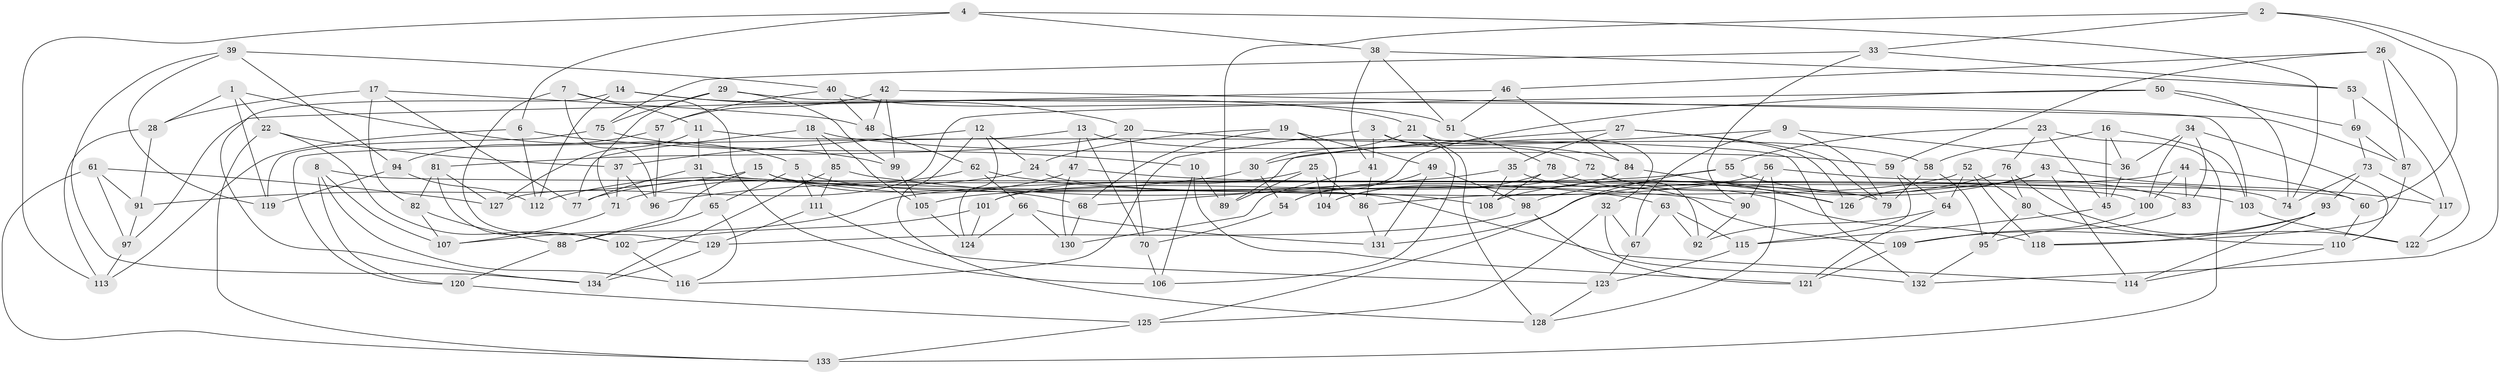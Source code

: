 // coarse degree distribution, {4: 0.5319148936170213, 6: 0.2765957446808511, 5: 0.13829787234042554, 3: 0.05319148936170213}
// Generated by graph-tools (version 1.1) at 2025/38/03/04/25 23:38:13]
// undirected, 134 vertices, 268 edges
graph export_dot {
  node [color=gray90,style=filled];
  1;
  2;
  3;
  4;
  5;
  6;
  7;
  8;
  9;
  10;
  11;
  12;
  13;
  14;
  15;
  16;
  17;
  18;
  19;
  20;
  21;
  22;
  23;
  24;
  25;
  26;
  27;
  28;
  29;
  30;
  31;
  32;
  33;
  34;
  35;
  36;
  37;
  38;
  39;
  40;
  41;
  42;
  43;
  44;
  45;
  46;
  47;
  48;
  49;
  50;
  51;
  52;
  53;
  54;
  55;
  56;
  57;
  58;
  59;
  60;
  61;
  62;
  63;
  64;
  65;
  66;
  67;
  68;
  69;
  70;
  71;
  72;
  73;
  74;
  75;
  76;
  77;
  78;
  79;
  80;
  81;
  82;
  83;
  84;
  85;
  86;
  87;
  88;
  89;
  90;
  91;
  92;
  93;
  94;
  95;
  96;
  97;
  98;
  99;
  100;
  101;
  102;
  103;
  104;
  105;
  106;
  107;
  108;
  109;
  110;
  111;
  112;
  113;
  114;
  115;
  116;
  117;
  118;
  119;
  120;
  121;
  122;
  123;
  124;
  125;
  126;
  127;
  128;
  129;
  130;
  131;
  132;
  133;
  134;
  1 -- 5;
  1 -- 28;
  1 -- 119;
  1 -- 22;
  2 -- 60;
  2 -- 33;
  2 -- 89;
  2 -- 132;
  3 -- 72;
  3 -- 116;
  3 -- 41;
  3 -- 106;
  4 -- 113;
  4 -- 38;
  4 -- 6;
  4 -- 74;
  5 -- 65;
  5 -- 114;
  5 -- 111;
  6 -- 112;
  6 -- 10;
  6 -- 113;
  7 -- 96;
  7 -- 129;
  7 -- 11;
  7 -- 106;
  8 -- 120;
  8 -- 107;
  8 -- 116;
  8 -- 60;
  9 -- 30;
  9 -- 79;
  9 -- 67;
  9 -- 36;
  10 -- 89;
  10 -- 106;
  10 -- 121;
  11 -- 31;
  11 -- 127;
  11 -- 132;
  12 -- 128;
  12 -- 37;
  12 -- 124;
  12 -- 24;
  13 -- 70;
  13 -- 58;
  13 -- 47;
  13 -- 120;
  14 -- 134;
  14 -- 21;
  14 -- 112;
  14 -- 20;
  15 -- 88;
  15 -- 68;
  15 -- 100;
  15 -- 91;
  16 -- 58;
  16 -- 45;
  16 -- 103;
  16 -- 36;
  17 -- 28;
  17 -- 48;
  17 -- 77;
  17 -- 82;
  18 -- 77;
  18 -- 85;
  18 -- 105;
  18 -- 59;
  19 -- 68;
  19 -- 24;
  19 -- 104;
  19 -- 49;
  20 -- 84;
  20 -- 81;
  20 -- 70;
  21 -- 128;
  21 -- 30;
  21 -- 32;
  22 -- 102;
  22 -- 133;
  22 -- 37;
  23 -- 133;
  23 -- 76;
  23 -- 45;
  23 -- 55;
  24 -- 108;
  24 -- 112;
  25 -- 86;
  25 -- 101;
  25 -- 89;
  25 -- 104;
  26 -- 59;
  26 -- 87;
  26 -- 46;
  26 -- 122;
  27 -- 35;
  27 -- 126;
  27 -- 79;
  27 -- 89;
  28 -- 91;
  28 -- 113;
  29 -- 103;
  29 -- 75;
  29 -- 99;
  29 -- 71;
  30 -- 54;
  30 -- 96;
  31 -- 79;
  31 -- 77;
  31 -- 65;
  32 -- 132;
  32 -- 125;
  32 -- 67;
  33 -- 75;
  33 -- 53;
  33 -- 90;
  34 -- 100;
  34 -- 36;
  34 -- 110;
  34 -- 83;
  35 -- 108;
  35 -- 68;
  35 -- 109;
  36 -- 45;
  37 -- 71;
  37 -- 96;
  38 -- 51;
  38 -- 53;
  38 -- 41;
  39 -- 134;
  39 -- 119;
  39 -- 40;
  39 -- 94;
  40 -- 57;
  40 -- 48;
  40 -- 51;
  41 -- 86;
  41 -- 130;
  42 -- 99;
  42 -- 48;
  42 -- 57;
  42 -- 87;
  43 -- 98;
  43 -- 126;
  43 -- 117;
  43 -- 114;
  44 -- 83;
  44 -- 100;
  44 -- 60;
  44 -- 131;
  45 -- 115;
  46 -- 84;
  46 -- 97;
  46 -- 51;
  47 -- 71;
  47 -- 103;
  47 -- 130;
  48 -- 62;
  49 -- 98;
  49 -- 131;
  49 -- 54;
  50 -- 69;
  50 -- 74;
  50 -- 54;
  50 -- 127;
  51 -- 78;
  52 -- 80;
  52 -- 118;
  52 -- 64;
  52 -- 86;
  53 -- 69;
  53 -- 117;
  54 -- 70;
  55 -- 107;
  55 -- 125;
  55 -- 83;
  56 -- 105;
  56 -- 74;
  56 -- 128;
  56 -- 90;
  57 -- 94;
  57 -- 96;
  58 -- 95;
  58 -- 79;
  59 -- 115;
  59 -- 64;
  60 -- 110;
  61 -- 91;
  61 -- 97;
  61 -- 133;
  61 -- 127;
  62 -- 63;
  62 -- 77;
  62 -- 66;
  63 -- 92;
  63 -- 115;
  63 -- 67;
  64 -- 121;
  64 -- 92;
  65 -- 88;
  65 -- 116;
  66 -- 124;
  66 -- 131;
  66 -- 130;
  67 -- 123;
  68 -- 130;
  69 -- 73;
  69 -- 87;
  70 -- 106;
  71 -- 107;
  72 -- 92;
  72 -- 126;
  72 -- 101;
  73 -- 74;
  73 -- 117;
  73 -- 93;
  75 -- 99;
  75 -- 119;
  76 -- 122;
  76 -- 80;
  76 -- 108;
  78 -- 108;
  78 -- 118;
  78 -- 104;
  80 -- 95;
  80 -- 110;
  81 -- 102;
  81 -- 82;
  81 -- 127;
  82 -- 107;
  82 -- 88;
  83 -- 95;
  84 -- 104;
  84 -- 126;
  85 -- 111;
  85 -- 90;
  85 -- 134;
  86 -- 131;
  87 -- 118;
  88 -- 120;
  90 -- 92;
  91 -- 97;
  93 -- 109;
  93 -- 118;
  93 -- 114;
  94 -- 119;
  94 -- 112;
  95 -- 132;
  97 -- 113;
  98 -- 121;
  98 -- 129;
  99 -- 105;
  100 -- 109;
  101 -- 124;
  101 -- 102;
  102 -- 116;
  103 -- 122;
  105 -- 124;
  109 -- 121;
  110 -- 114;
  111 -- 123;
  111 -- 129;
  115 -- 123;
  117 -- 122;
  120 -- 125;
  123 -- 128;
  125 -- 133;
  129 -- 134;
}
